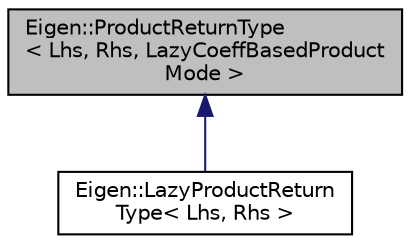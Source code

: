 digraph "Eigen::ProductReturnType&lt; Lhs, Rhs, LazyCoeffBasedProductMode &gt;"
{
  edge [fontname="Helvetica",fontsize="10",labelfontname="Helvetica",labelfontsize="10"];
  node [fontname="Helvetica",fontsize="10",shape=record];
  Node1 [label="Eigen::ProductReturnType\l\< Lhs, Rhs, LazyCoeffBasedProduct\lMode \>",height=0.2,width=0.4,color="black", fillcolor="grey75", style="filled" fontcolor="black"];
  Node1 -> Node2 [dir="back",color="midnightblue",fontsize="10",style="solid",fontname="Helvetica"];
  Node2 [label="Eigen::LazyProductReturn\lType\< Lhs, Rhs \>",height=0.2,width=0.4,color="black", fillcolor="white", style="filled",URL="$structEigen_1_1LazyProductReturnType.html"];
}
